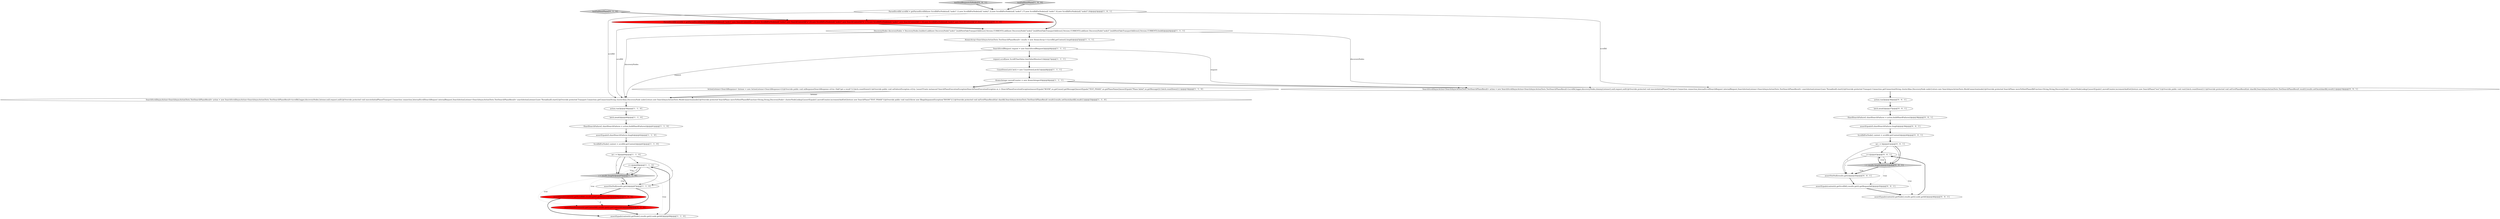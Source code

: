 digraph {
21 [style = filled, label = "testFailNextPhase['0', '1', '0']", fillcolor = lightgray, shape = diamond image = "AAA0AAABBB2BBB"];
14 [style = filled, label = "request.scroll(new Scroll(TimeValue.timeValueMinutes(1)))@@@7@@@['1', '1', '1']", fillcolor = white, shape = ellipse image = "AAA0AAABBB1BBB"];
20 [style = filled, label = "SearchScrollAsyncAction<SearchAsyncActionTests.TestSearchPhaseResult> action = new SearchScrollAsyncAction<SearchAsyncActionTests.TestSearchPhaseResult>(scrollId,logger,discoveryNodes,listener,null,request,null){@Override protected void executeInitialPhase(Transport.Connection connection,InternalScrollSearchRequest internalRequest,SearchActionListener<SearchAsyncActionTests.TestSearchPhaseResult> searchActionListener){new Thread(null).start()}@Override protected Transport.Connection getConnection(String clusterAlias,DiscoveryNode node){return new SearchAsyncActionTests.MockConnection(node)}@Override protected SearchPhase moveToNextPhase(BiFunction<String,String,DiscoveryNode> clusterNodeLookup){assertEquals(1,movedCounter.incrementAndGet())return new SearchPhase(\"TEST_PHASE\"){@Override public void run(){throw new IllegalArgumentException(\"BOOM\")}}}@Override protected void onFirstPhaseResult(int shardId,SearchAsyncActionTests.TestSearchPhaseResult result){results.setOnce(shardId,result)}}@@@33@@@['1', '1', '0']", fillcolor = white, shape = ellipse image = "AAA0AAABBB1BBB"];
2 [style = filled, label = "CountDownLatch latch = new CountDownLatch(1)@@@8@@@['1', '1', '1']", fillcolor = white, shape = ellipse image = "AAA0AAABBB1BBB"];
0 [style = filled, label = "SearchScrollRequest request = new SearchScrollRequest()@@@6@@@['1', '1', '1']", fillcolor = white, shape = ellipse image = "AAA0AAABBB1BBB"];
27 [style = filled, label = "ScrollIdForNode(( context = scrollId.getContext()@@@40@@@['0', '0', '1']", fillcolor = white, shape = ellipse image = "AAA0AAABBB3BBB"];
1 [style = filled, label = "assertEquals(0,shardSearchFailures.length)@@@62@@@['1', '1', '0']", fillcolor = white, shape = ellipse image = "AAA0AAABBB1BBB"];
3 [style = filled, label = "AtomicInteger movedCounter = new AtomicInteger(0)@@@9@@@['1', '1', '1']", fillcolor = white, shape = ellipse image = "AAA0AAABBB1BBB"];
6 [style = filled, label = "AtomicArray<SearchAsyncActionTests.TestSearchPhaseResult> results = new AtomicArray<>(scrollId.getContext().length)@@@5@@@['1', '1', '1']", fillcolor = white, shape = ellipse image = "AAA0AAABBB1BBB"];
33 [style = filled, label = "assertEquals(0,shardSearchFailures.length)@@@39@@@['0', '0', '1']", fillcolor = white, shape = ellipse image = "AAA0AAABBB3BBB"];
5 [style = filled, label = "ScrollIdForNode(( context = scrollId.getContext()@@@63@@@['1', '1', '0']", fillcolor = white, shape = ellipse image = "AAA0AAABBB1BBB"];
26 [style = filled, label = "int i = 0@@@41@@@['0', '0', '1']", fillcolor = white, shape = ellipse image = "AAA0AAABBB3BBB"];
34 [style = filled, label = "i++@@@43@@@['0', '0', '1']", fillcolor = white, shape = ellipse image = "AAA0AAABBB3BBB"];
4 [style = filled, label = "ActionListener<SearchResponse> listener = new ActionListener<SearchResponse>(){@Override public void onResponse(SearchResponse o){try {fail(\"got a result\")}{latch.countDown()}}@Override public void onFailure(Exception e){try {assertTrue(e instanceof SearchPhaseExecutionException)SearchPhaseExecutionException ex = (SearchPhaseExecutionException)eassertEquals(\"BOOM\",ex.getCause().getMessage())assertEquals(\"TEST_PHASE\",ex.getPhaseName())assertEquals(\"Phase failed\",ex.getMessage())}{latch.countDown()}}}@@@10@@@['1', '1', '0']", fillcolor = white, shape = ellipse image = "AAA0AAABBB1BBB"];
12 [style = filled, label = "i++@@@66@@@['1', '1', '0']", fillcolor = white, shape = ellipse image = "AAA0AAABBB1BBB"];
8 [style = filled, label = "action.run()@@@59@@@['1', '1', '0']", fillcolor = white, shape = ellipse image = "AAA0AAABBB1BBB"];
31 [style = filled, label = "testSendRequestsToNodes['0', '0', '1']", fillcolor = lightgray, shape = diamond image = "AAA0AAABBB3BBB"];
35 [style = filled, label = "assertEquals(context(i(.getScrollId(),results.get(i).getRequestId())@@@45@@@['0', '0', '1']", fillcolor = white, shape = ellipse image = "AAA0AAABBB3BBB"];
24 [style = filled, label = "latch.await()@@@37@@@['0', '0', '1']", fillcolor = white, shape = ellipse image = "AAA0AAABBB3BBB"];
16 [style = filled, label = "i < results.length()@@@65@@@['1', '1', '0']", fillcolor = lightgray, shape = diamond image = "AAA0AAABBB1BBB"];
30 [style = filled, label = "assertNotNull(results.get(i))@@@44@@@['0', '0', '1']", fillcolor = white, shape = ellipse image = "AAA0AAABBB3BBB"];
19 [style = filled, label = "assertNotNull(results.get(i))@@@67@@@['1', '1', '0']", fillcolor = white, shape = ellipse image = "AAA0AAABBB1BBB"];
25 [style = filled, label = "action.run()@@@36@@@['0', '0', '1']", fillcolor = white, shape = ellipse image = "AAA0AAABBB3BBB"];
15 [style = filled, label = "testFailNextPhase['1', '0', '0']", fillcolor = lightgray, shape = diamond image = "AAA0AAABBB1BBB"];
28 [style = filled, label = "ShardSearchFailure(( shardSearchFailures = action.buildShardFailures()@@@38@@@['0', '0', '1']", fillcolor = white, shape = ellipse image = "AAA0AAABBB3BBB"];
29 [style = filled, label = "assertEquals(context(i(.getNode(),results.get(i).node.getId())@@@46@@@['0', '0', '1']", fillcolor = white, shape = ellipse image = "AAA0AAABBB3BBB"];
7 [style = filled, label = "latch.await()@@@60@@@['1', '1', '0']", fillcolor = white, shape = ellipse image = "AAA0AAABBB1BBB"];
10 [style = filled, label = "ParsedScrollId scrollId = getParsedScrollId(new ScrollIdForNode(null,\"node1\",1),new ScrollIdForNode(null,\"node2\",2),new ScrollIdForNode(null,\"node3\",17),new ScrollIdForNode(null,\"node1\",0),new ScrollIdForNode(null,\"node3\",0))@@@3@@@['1', '0', '1']", fillcolor = white, shape = ellipse image = "AAA0AAABBB1BBB"];
17 [style = filled, label = "int i = 0@@@64@@@['1', '1', '0']", fillcolor = white, shape = ellipse image = "AAA0AAABBB1BBB"];
22 [style = filled, label = "ParsedScrollId scrollId = getParsedScrollId(new ScrollIdForNode(null,\"node1\",new SearchContextId(\"\",1)),new ScrollIdForNode(null,\"node2\",new SearchContextId(\"a\",2)),new ScrollIdForNode(null,\"node3\",new SearchContextId(\"b\",17)),new ScrollIdForNode(null,\"node1\",new SearchContextId(\"c\",0)),new ScrollIdForNode(null,\"node3\",new SearchContextId(\"d\",0)))@@@3@@@['0', '1', '0']", fillcolor = red, shape = ellipse image = "AAA1AAABBB2BBB"];
11 [style = filled, label = "DiscoveryNodes discoveryNodes = DiscoveryNodes.builder().add(new DiscoveryNode(\"node1\",buildNewFakeTransportAddress(),Version.CURRENT)).add(new DiscoveryNode(\"node2\",buildNewFakeTransportAddress(),Version.CURRENT)).add(new DiscoveryNode(\"node3\",buildNewFakeTransportAddress(),Version.CURRENT)).build()@@@4@@@['1', '1', '1']", fillcolor = white, shape = ellipse image = "AAA0AAABBB1BBB"];
23 [style = filled, label = "assertEquals(context(i(.getContextId(),results.get(i).getContextId())@@@68@@@['0', '1', '0']", fillcolor = red, shape = ellipse image = "AAA1AAABBB2BBB"];
13 [style = filled, label = "ShardSearchFailure(( shardSearchFailures = action.buildShardFailures()@@@61@@@['1', '1', '0']", fillcolor = white, shape = ellipse image = "AAA0AAABBB1BBB"];
18 [style = filled, label = "assertEquals(context(i(.getScrollId(),results.get(i).getRequestId())@@@68@@@['1', '0', '0']", fillcolor = red, shape = ellipse image = "AAA1AAABBB1BBB"];
32 [style = filled, label = "SearchScrollAsyncAction<SearchAsyncActionTests.TestSearchPhaseResult> action = new SearchScrollAsyncAction<SearchAsyncActionTests.TestSearchPhaseResult>(scrollId,logger,discoveryNodes,dummyListener(),null,request,null){@Override protected void executeInitialPhase(Transport.Connection connection,InternalScrollSearchRequest internalRequest,SearchActionListener<SearchAsyncActionTests.TestSearchPhaseResult> searchActionListener){new Thread(null).start()}@Override protected Transport.Connection getConnection(String clusterAlias,DiscoveryNode node){return new SearchAsyncActionTests.MockConnection(node)}@Override protected SearchPhase moveToNextPhase(BiFunction<String,String,DiscoveryNode> clusterNodeLookup){assertEquals(1,movedCounter.incrementAndGet())return new SearchPhase(\"test\"){@Override public void run(){latch.countDown()}}}@Override protected void onFirstPhaseResult(int shardId,SearchAsyncActionTests.TestSearchPhaseResult result){results.setOnce(shardId,result)}}@@@10@@@['0', '0', '1']", fillcolor = white, shape = ellipse image = "AAA0AAABBB3BBB"];
36 [style = filled, label = "i < results.length()@@@42@@@['0', '0', '1']", fillcolor = lightgray, shape = diamond image = "AAA0AAABBB3BBB"];
9 [style = filled, label = "assertEquals(context(i(.getNode(),results.get(i).node.getId())@@@69@@@['1', '1', '0']", fillcolor = white, shape = ellipse image = "AAA0AAABBB1BBB"];
7->13 [style = bold, label=""];
1->5 [style = bold, label=""];
16->19 [style = dotted, label="true"];
24->28 [style = bold, label=""];
15->10 [style = bold, label=""];
19->18 [style = bold, label=""];
16->9 [style = dotted, label="true"];
34->30 [style = solid, label="i"];
16->12 [style = dotted, label="true"];
35->29 [style = bold, label=""];
12->16 [style = solid, label="i"];
17->19 [style = solid, label="i"];
12->19 [style = solid, label="i"];
26->36 [style = solid, label="i"];
11->32 [style = solid, label="discoveryNodes"];
2->3 [style = bold, label=""];
11->6 [style = bold, label=""];
26->36 [style = bold, label=""];
26->34 [style = solid, label="i"];
34->36 [style = solid, label="i"];
22->20 [style = solid, label="scrollId"];
6->0 [style = bold, label=""];
12->16 [style = bold, label=""];
4->20 [style = solid, label="listener"];
29->34 [style = bold, label=""];
10->22 [style = dashed, label="0"];
16->19 [style = bold, label=""];
5->17 [style = bold, label=""];
3->4 [style = bold, label=""];
33->27 [style = bold, label=""];
16->23 [style = dotted, label="true"];
0->32 [style = solid, label="request"];
13->1 [style = bold, label=""];
8->7 [style = bold, label=""];
17->12 [style = solid, label="i"];
25->24 [style = bold, label=""];
36->30 [style = bold, label=""];
0->14 [style = bold, label=""];
20->8 [style = bold, label=""];
17->16 [style = solid, label="i"];
10->32 [style = solid, label="scrollId"];
27->26 [style = bold, label=""];
30->35 [style = bold, label=""];
28->33 [style = bold, label=""];
11->20 [style = solid, label="discoveryNodes"];
21->22 [style = bold, label=""];
31->10 [style = bold, label=""];
18->23 [style = dashed, label="0"];
19->23 [style = bold, label=""];
34->36 [style = bold, label=""];
32->25 [style = bold, label=""];
4->20 [style = bold, label=""];
18->9 [style = bold, label=""];
10->20 [style = solid, label="scrollId"];
14->2 [style = bold, label=""];
9->12 [style = bold, label=""];
26->30 [style = solid, label="i"];
36->35 [style = dotted, label="true"];
36->29 [style = dotted, label="true"];
3->32 [style = bold, label=""];
23->9 [style = bold, label=""];
0->20 [style = solid, label="request"];
36->34 [style = dotted, label="true"];
22->11 [style = bold, label=""];
36->30 [style = dotted, label="true"];
17->16 [style = bold, label=""];
10->11 [style = bold, label=""];
16->18 [style = dotted, label="true"];
}
